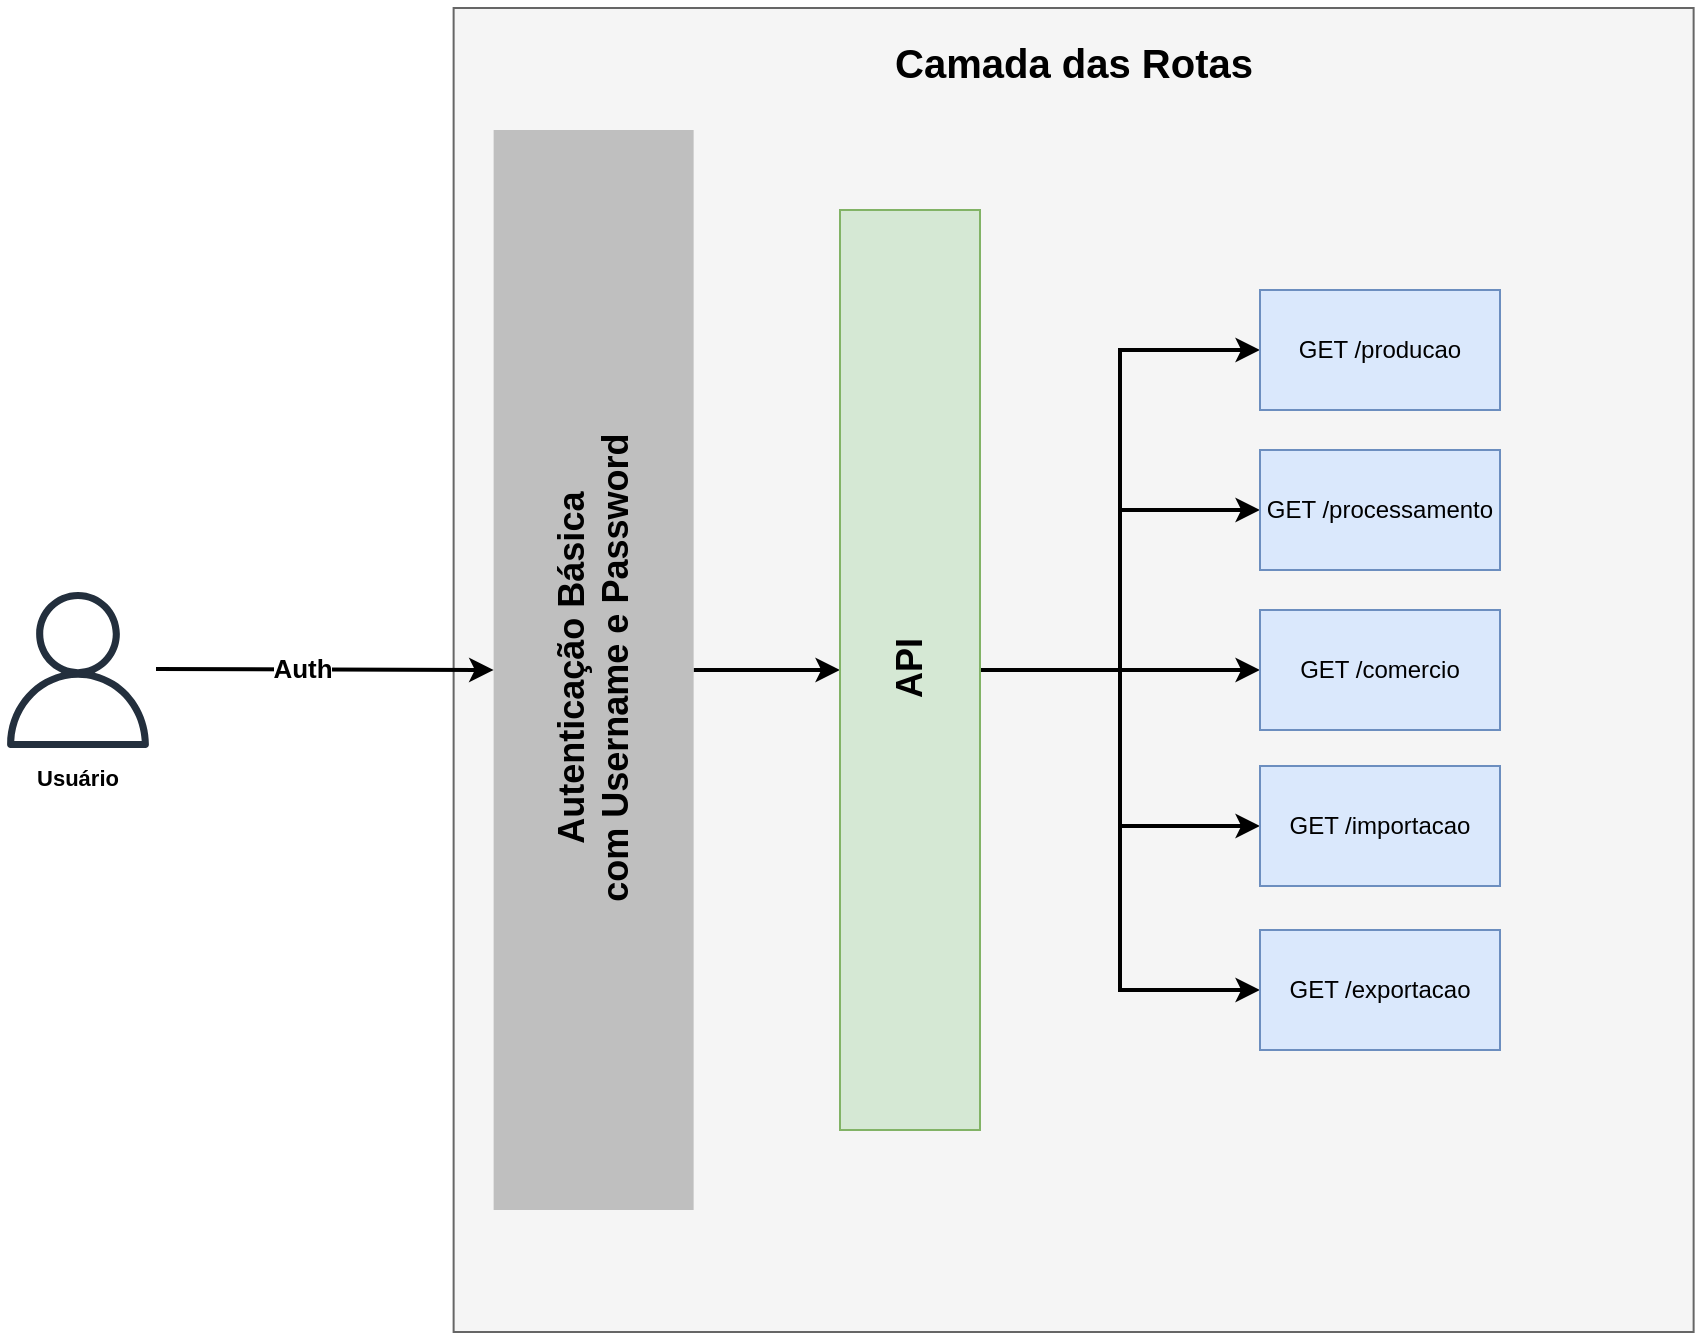 <mxfile version="26.0.5">
  <diagram name="Página-1" id="JmScz9D42qG63NmWfpSs">
    <mxGraphModel dx="1687" dy="2077" grid="1" gridSize="10" guides="1" tooltips="1" connect="1" arrows="1" fold="1" page="1" pageScale="1" pageWidth="827" pageHeight="1169" math="0" shadow="0">
      <root>
        <mxCell id="0" />
        <mxCell id="1" parent="0" />
        <mxCell id="EYt-4aY_usFX-jZj1nNx-17" value="" style="rounded=0;whiteSpace=wrap;html=1;fillColor=#f5f5f5;strokeColor=#666666;fontColor=#333333;" vertex="1" parent="1">
          <mxGeometry x="266.81" y="-12" width="620" height="662" as="geometry" />
        </mxCell>
        <mxCell id="EYt-4aY_usFX-jZj1nNx-2" value="" style="sketch=0;outlineConnect=0;fontColor=#232F3E;gradientColor=none;fillColor=#232F3D;strokeColor=none;dashed=0;verticalLabelPosition=bottom;verticalAlign=top;align=center;html=1;fontSize=12;fontStyle=0;aspect=fixed;pointerEvents=1;shape=mxgraph.aws4.user;" vertex="1" parent="1">
          <mxGeometry x="40" y="280" width="78" height="78" as="geometry" />
        </mxCell>
        <mxCell id="EYt-4aY_usFX-jZj1nNx-3" value="Usuário" style="text;html=1;align=center;verticalAlign=middle;whiteSpace=wrap;rounded=0;fontStyle=1;fontSize=11;" vertex="1" parent="1">
          <mxGeometry x="49" y="358" width="60" height="30" as="geometry" />
        </mxCell>
        <mxCell id="EYt-4aY_usFX-jZj1nNx-40" style="edgeStyle=orthogonalEdgeStyle;rounded=0;orthogonalLoop=1;jettySize=auto;html=1;entryX=1;entryY=0.5;entryDx=0;entryDy=0;fontSize=11;strokeWidth=2;" edge="1" parent="1" source="EYt-4aY_usFX-jZj1nNx-35" target="EYt-4aY_usFX-jZj1nNx-12">
          <mxGeometry relative="1" as="geometry" />
        </mxCell>
        <mxCell id="EYt-4aY_usFX-jZj1nNx-35" value="" style="rounded=0;whiteSpace=wrap;html=1;fillColor=#BFBFBF;strokeColor=none;fontColor=#333333;fillStyle=auto;" vertex="1" parent="1">
          <mxGeometry x="286.81" y="49" width="100" height="540" as="geometry" />
        </mxCell>
        <mxCell id="EYt-4aY_usFX-jZj1nNx-7" value="" style="endArrow=classic;html=1;rounded=0;strokeWidth=2;entryX=0;entryY=0.5;entryDx=0;entryDy=0;" edge="1" parent="1" target="EYt-4aY_usFX-jZj1nNx-35">
          <mxGeometry width="50" height="50" relative="1" as="geometry">
            <mxPoint x="118" y="318.5" as="sourcePoint" />
            <mxPoint x="260" y="319" as="targetPoint" />
          </mxGeometry>
        </mxCell>
        <mxCell id="EYt-4aY_usFX-jZj1nNx-8" value="Auth" style="edgeLabel;html=1;align=center;verticalAlign=middle;resizable=0;points=[];fontSize=13;fontStyle=1" vertex="1" connectable="0" parent="EYt-4aY_usFX-jZj1nNx-7">
          <mxGeometry x="-0.12" relative="1" as="geometry">
            <mxPoint x="-2" y="-1" as="offset" />
          </mxGeometry>
        </mxCell>
        <mxCell id="EYt-4aY_usFX-jZj1nNx-41" style="edgeStyle=orthogonalEdgeStyle;rounded=0;orthogonalLoop=1;jettySize=auto;html=1;strokeWidth=2;" edge="1" parent="1" source="EYt-4aY_usFX-jZj1nNx-12" target="EYt-4aY_usFX-jZj1nNx-18">
          <mxGeometry relative="1" as="geometry" />
        </mxCell>
        <mxCell id="EYt-4aY_usFX-jZj1nNx-42" style="edgeStyle=orthogonalEdgeStyle;rounded=0;orthogonalLoop=1;jettySize=auto;html=1;entryX=0;entryY=0.5;entryDx=0;entryDy=0;strokeWidth=2;" edge="1" parent="1" source="EYt-4aY_usFX-jZj1nNx-12" target="EYt-4aY_usFX-jZj1nNx-19">
          <mxGeometry relative="1" as="geometry" />
        </mxCell>
        <mxCell id="EYt-4aY_usFX-jZj1nNx-43" style="edgeStyle=orthogonalEdgeStyle;rounded=0;orthogonalLoop=1;jettySize=auto;html=1;exitX=0;exitY=0.5;exitDx=0;exitDy=0;strokeWidth=2;" edge="1" parent="1" source="EYt-4aY_usFX-jZj1nNx-12" target="EYt-4aY_usFX-jZj1nNx-20">
          <mxGeometry relative="1" as="geometry" />
        </mxCell>
        <mxCell id="EYt-4aY_usFX-jZj1nNx-44" style="edgeStyle=orthogonalEdgeStyle;rounded=0;orthogonalLoop=1;jettySize=auto;html=1;strokeWidth=2;" edge="1" parent="1" source="EYt-4aY_usFX-jZj1nNx-12" target="EYt-4aY_usFX-jZj1nNx-21">
          <mxGeometry relative="1" as="geometry" />
        </mxCell>
        <mxCell id="EYt-4aY_usFX-jZj1nNx-45" style="edgeStyle=orthogonalEdgeStyle;rounded=0;orthogonalLoop=1;jettySize=auto;html=1;strokeWidth=2;" edge="1" parent="1" source="EYt-4aY_usFX-jZj1nNx-12" target="EYt-4aY_usFX-jZj1nNx-22">
          <mxGeometry relative="1" as="geometry" />
        </mxCell>
        <mxCell id="EYt-4aY_usFX-jZj1nNx-12" value="&lt;h2&gt;&lt;br&gt;&lt;/h2&gt;" style="rounded=0;whiteSpace=wrap;html=1;fillColor=#d5e8d4;strokeColor=#82b366;direction=west;" vertex="1" parent="1">
          <mxGeometry x="460" y="89" width="70" height="460" as="geometry" />
        </mxCell>
        <mxCell id="EYt-4aY_usFX-jZj1nNx-15" value="&lt;h2&gt;API&lt;/h2&gt;" style="text;html=1;align=center;verticalAlign=middle;whiteSpace=wrap;rounded=0;rotation=270;" vertex="1" parent="1">
          <mxGeometry x="465" y="303" width="60" height="30" as="geometry" />
        </mxCell>
        <mxCell id="EYt-4aY_usFX-jZj1nNx-18" value="GET /producao" style="rounded=0;whiteSpace=wrap;html=1;fillColor=#dae8fc;strokeColor=#6c8ebf;" vertex="1" parent="1">
          <mxGeometry x="670" y="129" width="120" height="60" as="geometry" />
        </mxCell>
        <mxCell id="EYt-4aY_usFX-jZj1nNx-19" value="GET /processamento" style="rounded=0;whiteSpace=wrap;html=1;fillColor=#dae8fc;strokeColor=#6c8ebf;" vertex="1" parent="1">
          <mxGeometry x="670" y="209" width="120" height="60" as="geometry" />
        </mxCell>
        <mxCell id="EYt-4aY_usFX-jZj1nNx-20" value="GET /comercio" style="rounded=0;whiteSpace=wrap;html=1;fillColor=#dae8fc;strokeColor=#6c8ebf;" vertex="1" parent="1">
          <mxGeometry x="670" y="289" width="120" height="60" as="geometry" />
        </mxCell>
        <mxCell id="EYt-4aY_usFX-jZj1nNx-21" value="GET /importacao" style="rounded=0;whiteSpace=wrap;html=1;fillColor=#dae8fc;strokeColor=#6c8ebf;" vertex="1" parent="1">
          <mxGeometry x="670" y="367" width="120" height="60" as="geometry" />
        </mxCell>
        <mxCell id="EYt-4aY_usFX-jZj1nNx-22" value="GET /exportacao" style="rounded=0;whiteSpace=wrap;html=1;fillColor=#dae8fc;strokeColor=#6c8ebf;" vertex="1" parent="1">
          <mxGeometry x="670" y="449" width="120" height="60" as="geometry" />
        </mxCell>
        <mxCell id="EYt-4aY_usFX-jZj1nNx-36" value="&lt;h2&gt;Autenticação Básica&lt;br&gt;com Username e Password&lt;/h2&gt;" style="text;html=1;align=center;verticalAlign=middle;whiteSpace=wrap;rounded=0;rotation=270;fontSize=12;fontStyle=1;fontFamily=Helvetica;" vertex="1" parent="1">
          <mxGeometry x="200" y="299.78" width="273.63" height="36.44" as="geometry" />
        </mxCell>
        <mxCell id="EYt-4aY_usFX-jZj1nNx-46" value="&lt;h1&gt;&lt;font style=&quot;font-size: 20px;&quot;&gt;Camada das Rotas&lt;/font&gt;&lt;/h1&gt;" style="text;html=1;align=center;verticalAlign=middle;whiteSpace=wrap;rounded=0;" vertex="1" parent="1">
          <mxGeometry x="482.77" width="188.09" height="30" as="geometry" />
        </mxCell>
      </root>
    </mxGraphModel>
  </diagram>
</mxfile>

